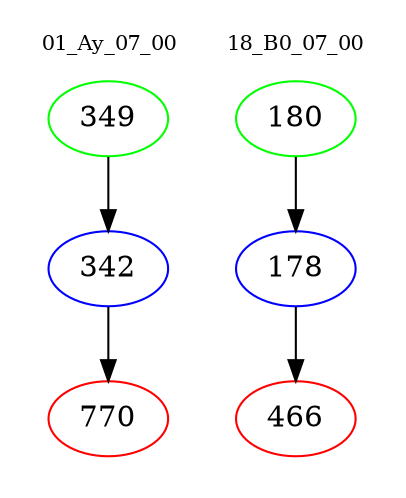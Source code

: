digraph{
subgraph cluster_0 {
color = white
label = "01_Ay_07_00";
fontsize=10;
T0_349 [label="349", color="green"]
T0_349 -> T0_342 [color="black"]
T0_342 [label="342", color="blue"]
T0_342 -> T0_770 [color="black"]
T0_770 [label="770", color="red"]
}
subgraph cluster_1 {
color = white
label = "18_B0_07_00";
fontsize=10;
T1_180 [label="180", color="green"]
T1_180 -> T1_178 [color="black"]
T1_178 [label="178", color="blue"]
T1_178 -> T1_466 [color="black"]
T1_466 [label="466", color="red"]
}
}
